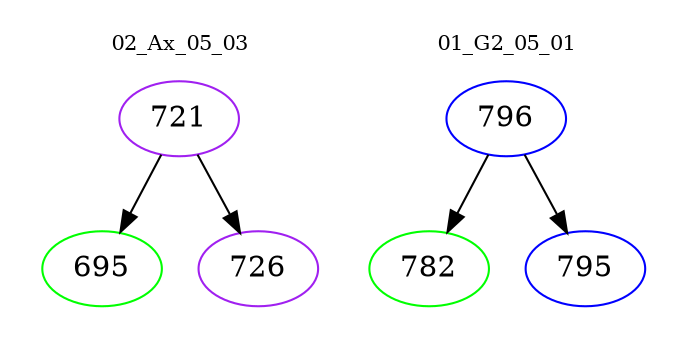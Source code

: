 digraph{
subgraph cluster_0 {
color = white
label = "02_Ax_05_03";
fontsize=10;
T0_721 [label="721", color="purple"]
T0_721 -> T0_695 [color="black"]
T0_695 [label="695", color="green"]
T0_721 -> T0_726 [color="black"]
T0_726 [label="726", color="purple"]
}
subgraph cluster_1 {
color = white
label = "01_G2_05_01";
fontsize=10;
T1_796 [label="796", color="blue"]
T1_796 -> T1_782 [color="black"]
T1_782 [label="782", color="green"]
T1_796 -> T1_795 [color="black"]
T1_795 [label="795", color="blue"]
}
}
